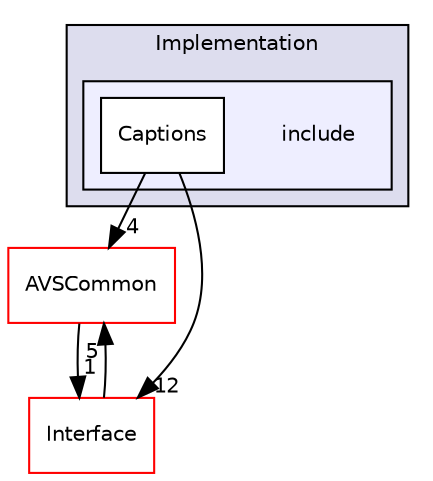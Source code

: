 digraph "/workplace/avs-device-sdk/Captions/Implementation/include" {
  compound=true
  node [ fontsize="10", fontname="Helvetica"];
  edge [ labelfontsize="10", labelfontname="Helvetica"];
  subgraph clusterdir_03d5d9437c7b53a7b5531881e0e5ef7b {
    graph [ bgcolor="#ddddee", pencolor="black", label="Implementation" fontname="Helvetica", fontsize="10", URL="dir_03d5d9437c7b53a7b5531881e0e5ef7b.html"]
  subgraph clusterdir_7255485537545e512956399002702db2 {
    graph [ bgcolor="#eeeeff", pencolor="black", label="" URL="dir_7255485537545e512956399002702db2.html"];
    dir_7255485537545e512956399002702db2 [shape=plaintext label="include"];
    dir_4b09c4b489436de81ee29cdf8561c600 [shape=box label="Captions" color="black" fillcolor="white" style="filled" URL="dir_4b09c4b489436de81ee29cdf8561c600.html"];
  }
  }
  dir_13e65effb2bde530b17b3d5eefcd0266 [shape=box label="AVSCommon" fillcolor="white" style="filled" color="red" URL="dir_13e65effb2bde530b17b3d5eefcd0266.html"];
  dir_84d366bf3e804ad2ebf34dfa9ac34410 [shape=box label="Interface" fillcolor="white" style="filled" color="red" URL="dir_84d366bf3e804ad2ebf34dfa9ac34410.html"];
  dir_13e65effb2bde530b17b3d5eefcd0266->dir_84d366bf3e804ad2ebf34dfa9ac34410 [headlabel="1", labeldistance=1.5 headhref="dir_000017_000512.html"];
  dir_4b09c4b489436de81ee29cdf8561c600->dir_13e65effb2bde530b17b3d5eefcd0266 [headlabel="4", labeldistance=1.5 headhref="dir_000509_000017.html"];
  dir_4b09c4b489436de81ee29cdf8561c600->dir_84d366bf3e804ad2ebf34dfa9ac34410 [headlabel="12", labeldistance=1.5 headhref="dir_000509_000512.html"];
  dir_84d366bf3e804ad2ebf34dfa9ac34410->dir_13e65effb2bde530b17b3d5eefcd0266 [headlabel="5", labeldistance=1.5 headhref="dir_000512_000017.html"];
}
